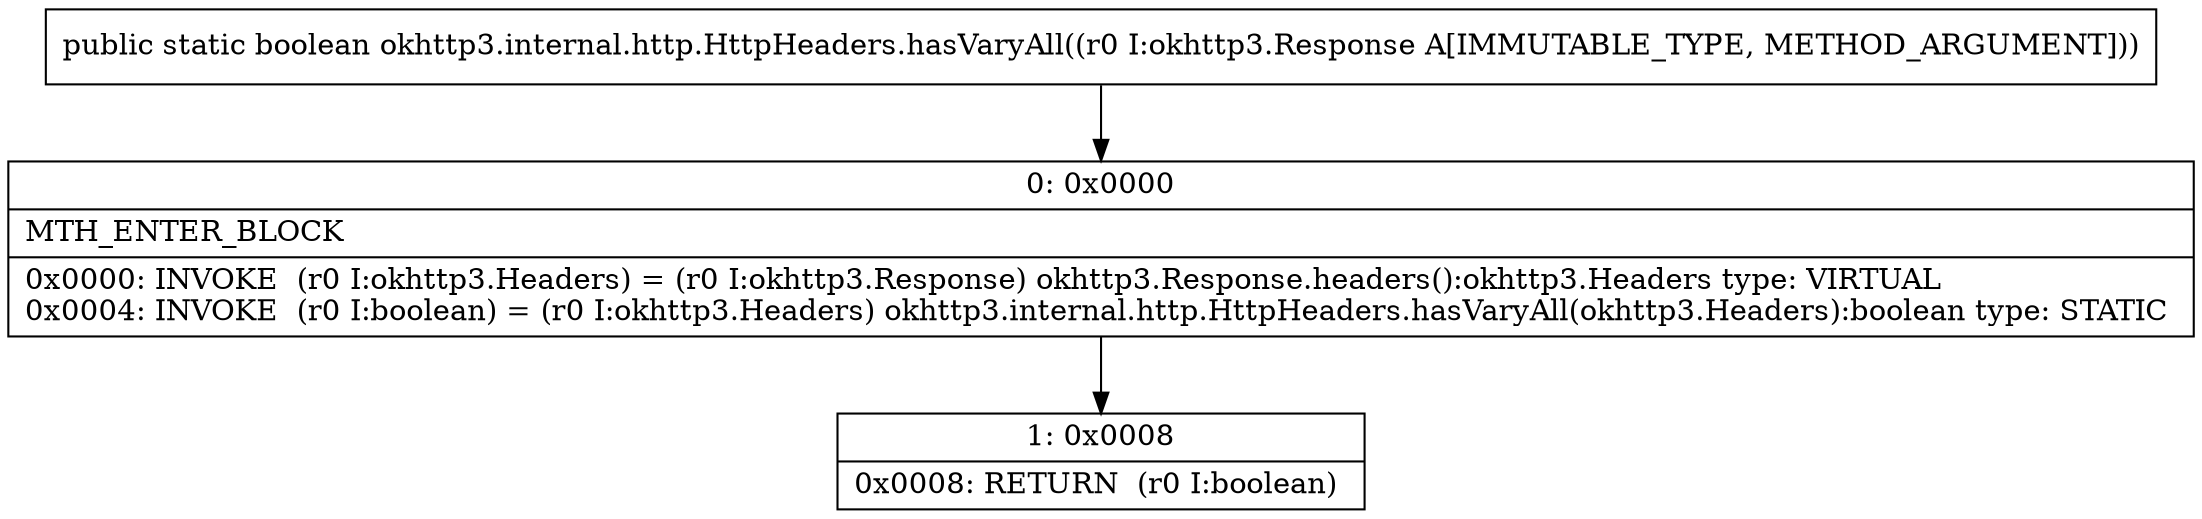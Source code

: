 digraph "CFG forokhttp3.internal.http.HttpHeaders.hasVaryAll(Lokhttp3\/Response;)Z" {
Node_0 [shape=record,label="{0\:\ 0x0000|MTH_ENTER_BLOCK\l|0x0000: INVOKE  (r0 I:okhttp3.Headers) = (r0 I:okhttp3.Response) okhttp3.Response.headers():okhttp3.Headers type: VIRTUAL \l0x0004: INVOKE  (r0 I:boolean) = (r0 I:okhttp3.Headers) okhttp3.internal.http.HttpHeaders.hasVaryAll(okhttp3.Headers):boolean type: STATIC \l}"];
Node_1 [shape=record,label="{1\:\ 0x0008|0x0008: RETURN  (r0 I:boolean) \l}"];
MethodNode[shape=record,label="{public static boolean okhttp3.internal.http.HttpHeaders.hasVaryAll((r0 I:okhttp3.Response A[IMMUTABLE_TYPE, METHOD_ARGUMENT])) }"];
MethodNode -> Node_0;
Node_0 -> Node_1;
}

